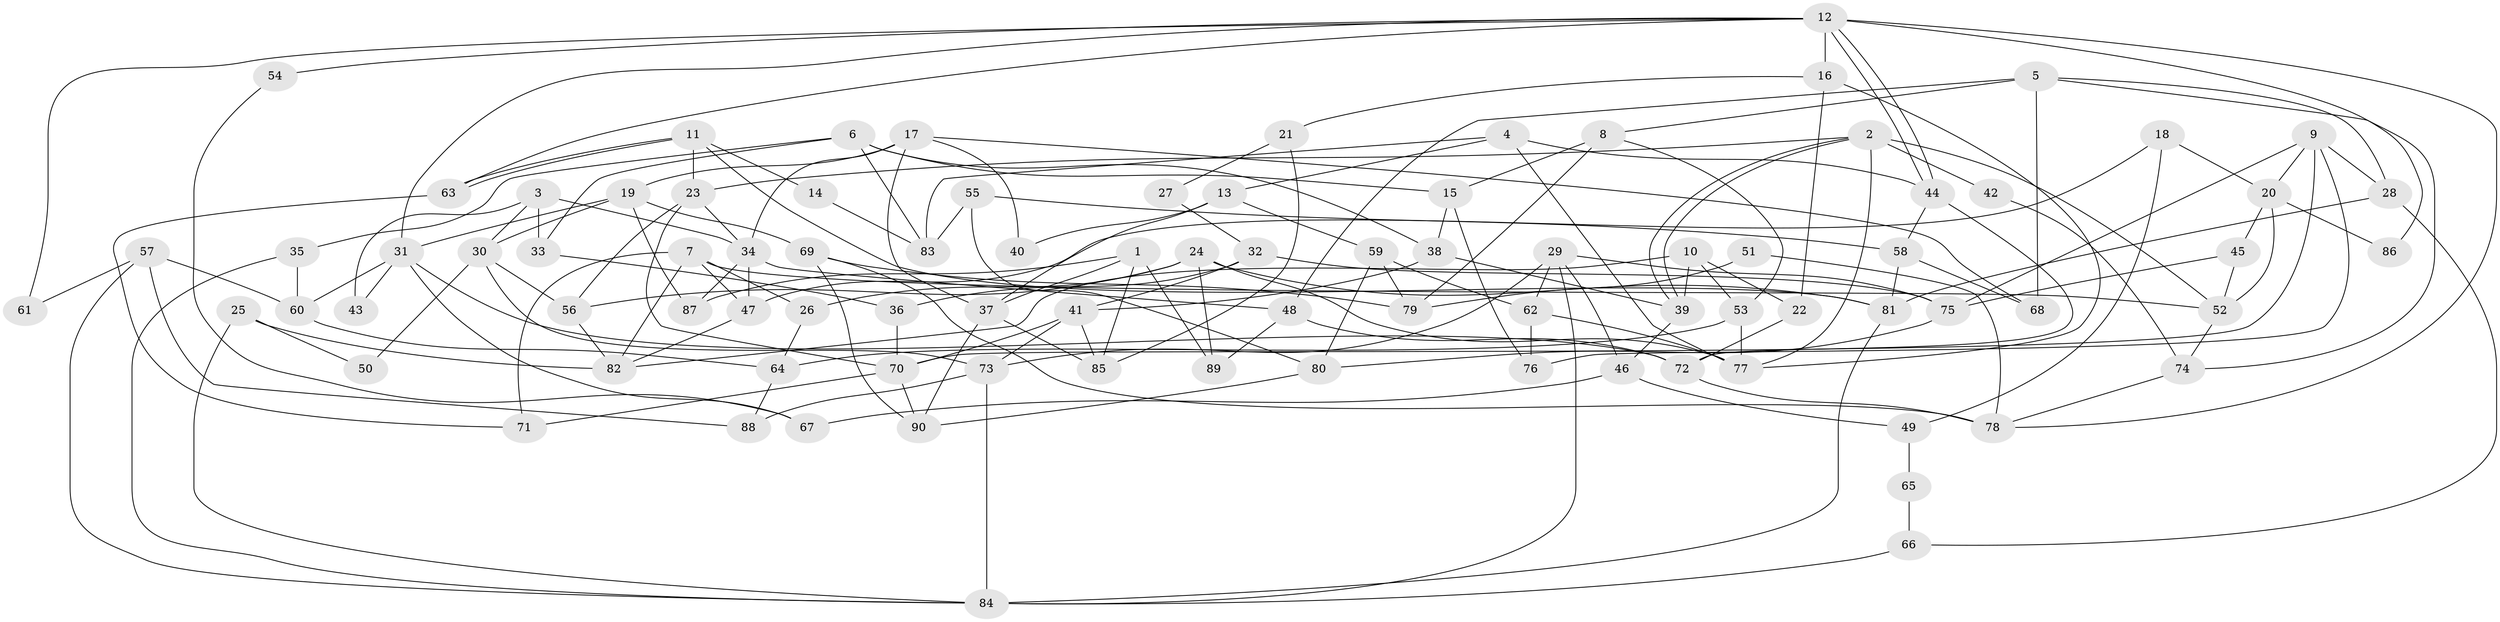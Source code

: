 // coarse degree distribution, {5: 0.1111111111111111, 3: 0.17777777777777778, 11: 0.022222222222222223, 8: 0.13333333333333333, 4: 0.17777777777777778, 9: 0.044444444444444446, 7: 0.08888888888888889, 6: 0.17777777777777778, 2: 0.06666666666666667}
// Generated by graph-tools (version 1.1) at 2025/37/03/04/25 23:37:10]
// undirected, 90 vertices, 180 edges
graph export_dot {
  node [color=gray90,style=filled];
  1;
  2;
  3;
  4;
  5;
  6;
  7;
  8;
  9;
  10;
  11;
  12;
  13;
  14;
  15;
  16;
  17;
  18;
  19;
  20;
  21;
  22;
  23;
  24;
  25;
  26;
  27;
  28;
  29;
  30;
  31;
  32;
  33;
  34;
  35;
  36;
  37;
  38;
  39;
  40;
  41;
  42;
  43;
  44;
  45;
  46;
  47;
  48;
  49;
  50;
  51;
  52;
  53;
  54;
  55;
  56;
  57;
  58;
  59;
  60;
  61;
  62;
  63;
  64;
  65;
  66;
  67;
  68;
  69;
  70;
  71;
  72;
  73;
  74;
  75;
  76;
  77;
  78;
  79;
  80;
  81;
  82;
  83;
  84;
  85;
  86;
  87;
  88;
  89;
  90;
  1 -- 85;
  1 -- 89;
  1 -- 37;
  1 -- 87;
  2 -- 52;
  2 -- 39;
  2 -- 39;
  2 -- 23;
  2 -- 42;
  2 -- 77;
  3 -- 34;
  3 -- 30;
  3 -- 33;
  3 -- 43;
  4 -- 13;
  4 -- 44;
  4 -- 77;
  4 -- 83;
  5 -- 74;
  5 -- 28;
  5 -- 8;
  5 -- 48;
  5 -- 68;
  6 -- 83;
  6 -- 15;
  6 -- 33;
  6 -- 35;
  6 -- 38;
  7 -- 26;
  7 -- 71;
  7 -- 47;
  7 -- 52;
  7 -- 82;
  8 -- 53;
  8 -- 15;
  8 -- 79;
  9 -- 76;
  9 -- 70;
  9 -- 20;
  9 -- 28;
  9 -- 75;
  10 -- 22;
  10 -- 82;
  10 -- 39;
  10 -- 53;
  11 -- 63;
  11 -- 63;
  11 -- 23;
  11 -- 14;
  11 -- 81;
  12 -- 31;
  12 -- 44;
  12 -- 44;
  12 -- 16;
  12 -- 54;
  12 -- 61;
  12 -- 63;
  12 -- 78;
  12 -- 86;
  13 -- 59;
  13 -- 37;
  13 -- 40;
  14 -- 83;
  15 -- 38;
  15 -- 76;
  16 -- 77;
  16 -- 21;
  16 -- 22;
  17 -- 19;
  17 -- 34;
  17 -- 37;
  17 -- 40;
  17 -- 68;
  18 -- 20;
  18 -- 47;
  18 -- 49;
  19 -- 87;
  19 -- 31;
  19 -- 30;
  19 -- 69;
  20 -- 52;
  20 -- 45;
  20 -- 86;
  21 -- 85;
  21 -- 27;
  22 -- 72;
  23 -- 34;
  23 -- 56;
  23 -- 70;
  24 -- 81;
  24 -- 77;
  24 -- 26;
  24 -- 56;
  24 -- 89;
  25 -- 82;
  25 -- 84;
  25 -- 50;
  26 -- 64;
  27 -- 32;
  28 -- 81;
  28 -- 66;
  29 -- 75;
  29 -- 73;
  29 -- 46;
  29 -- 62;
  29 -- 84;
  30 -- 56;
  30 -- 50;
  30 -- 73;
  31 -- 72;
  31 -- 60;
  31 -- 43;
  31 -- 67;
  32 -- 36;
  32 -- 75;
  32 -- 41;
  33 -- 36;
  34 -- 48;
  34 -- 47;
  34 -- 87;
  35 -- 84;
  35 -- 60;
  36 -- 70;
  37 -- 85;
  37 -- 90;
  38 -- 39;
  38 -- 41;
  39 -- 46;
  41 -- 70;
  41 -- 73;
  41 -- 85;
  42 -- 74;
  44 -- 58;
  44 -- 72;
  45 -- 75;
  45 -- 52;
  46 -- 49;
  46 -- 67;
  47 -- 82;
  48 -- 72;
  48 -- 89;
  49 -- 65;
  51 -- 79;
  51 -- 78;
  52 -- 74;
  53 -- 77;
  53 -- 64;
  54 -- 67;
  55 -- 80;
  55 -- 58;
  55 -- 83;
  56 -- 82;
  57 -- 60;
  57 -- 84;
  57 -- 61;
  57 -- 88;
  58 -- 68;
  58 -- 81;
  59 -- 79;
  59 -- 62;
  59 -- 80;
  60 -- 64;
  62 -- 77;
  62 -- 76;
  63 -- 71;
  64 -- 88;
  65 -- 66;
  66 -- 84;
  69 -- 90;
  69 -- 78;
  69 -- 79;
  70 -- 71;
  70 -- 90;
  72 -- 78;
  73 -- 84;
  73 -- 88;
  74 -- 78;
  75 -- 80;
  80 -- 90;
  81 -- 84;
}

